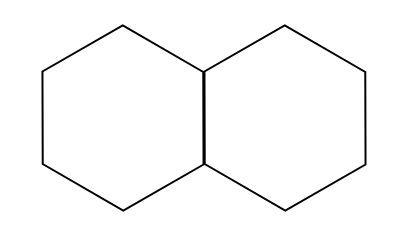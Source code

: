 <mxfile version="20.8.3" type="github">
  <diagram id="XPhTKNF28dQuIdIMpQ-h" name="第 1 页">
    <mxGraphModel dx="954" dy="566" grid="0" gridSize="10" guides="1" tooltips="1" connect="1" arrows="1" fold="1" page="1" pageScale="1" pageWidth="827" pageHeight="1169" math="0" shadow="0">
      <root>
        <mxCell id="0" />
        <mxCell id="1" parent="0" />
        <mxCell id="LTn0dVmBfaK23uDgp_GB-1" value="" style="verticalLabelPosition=bottom;verticalAlign=top;html=1;shape=hexagon;perimeter=hexagonPerimeter2;arcSize=6;size=0.25;rotation=30;" vertex="1" parent="1">
          <mxGeometry x="350.0" y="200" width="93" height="80" as="geometry" />
        </mxCell>
        <mxCell id="LTn0dVmBfaK23uDgp_GB-2" value="" style="verticalLabelPosition=bottom;verticalAlign=top;html=1;shape=hexagon;perimeter=hexagonPerimeter2;arcSize=6;size=0.25;rotation=30;" vertex="1" parent="1">
          <mxGeometry x="431.0" y="200" width="93" height="80" as="geometry" />
        </mxCell>
      </root>
    </mxGraphModel>
  </diagram>
</mxfile>
